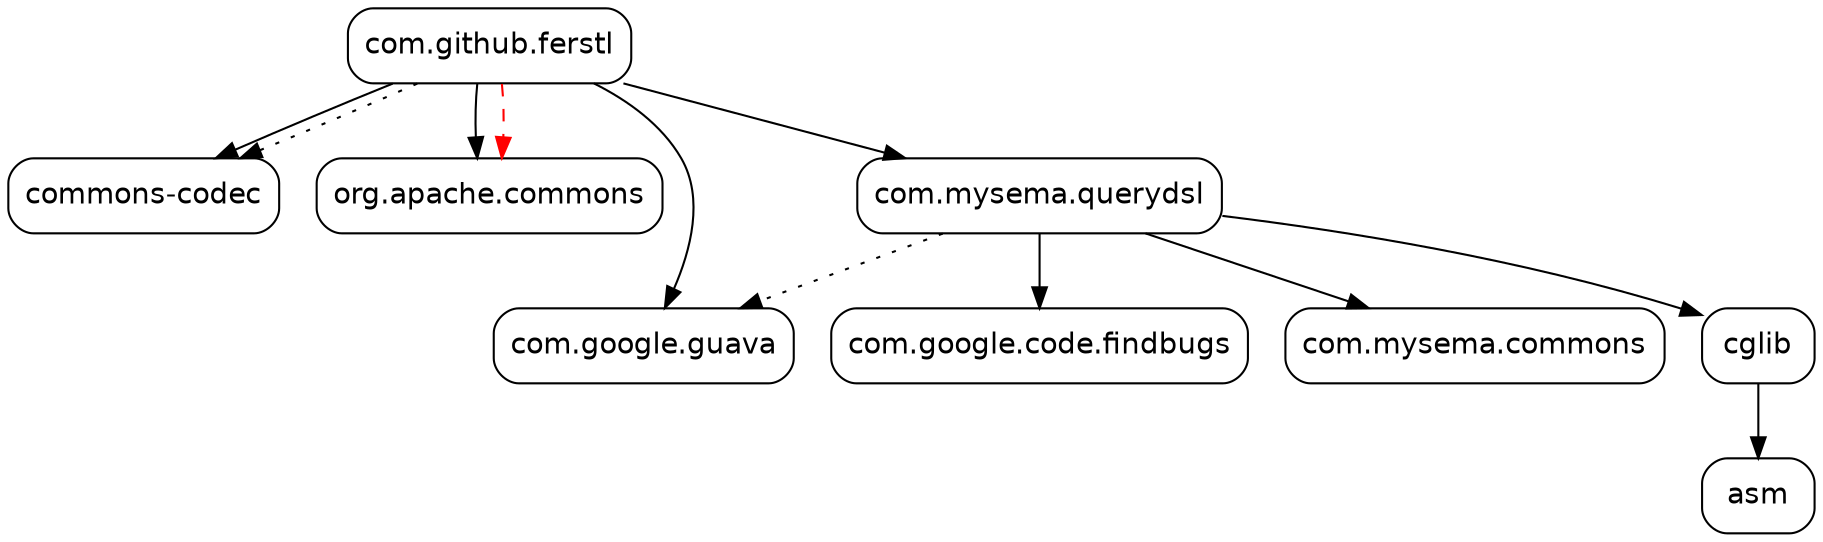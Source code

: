 digraph "module-3" {
  node [shape="box",style="rounded",fontname="Helvetica",fontsize="14"]
  edge [fontsize="10",fontname="Helvetica"]

  // Node Definitions:
  "com.github.ferstl:compile"[label=<<font point-size="14">com.github.ferstl</font>>]
  "commons-codec:compile"[label=<<font point-size="14">commons-codec</font>>]
  "org.apache.commons:compile"[label=<<font point-size="14">org.apache.commons</font>>]
  "com.google.guava:compile"[label=<<font point-size="14">com.google.guava</font>>]
  "com.mysema.querydsl:compile"[label=<<font point-size="14">com.mysema.querydsl</font>>]
  "com.google.code.findbugs:compile"[label=<<font point-size="14">com.google.code.findbugs</font>>]
  "com.mysema.commons:compile"[label=<<font point-size="14">com.mysema.commons</font>>]
  "cglib:compile"[label=<<font point-size="14">cglib</font>>]
  "asm:compile"[label=<<font point-size="14">asm</font>>]

  // Edge Definitions:
  "com.github.ferstl:compile" -> "commons-codec:compile"
  "com.github.ferstl:compile" -> "org.apache.commons:compile"
  "com.github.ferstl:compile" -> "com.google.guava:compile"
  "com.github.ferstl:compile" -> "commons-codec:compile"[style="dotted"]
  "com.github.ferstl:compile" -> "org.apache.commons:compile"[style="dashed",color="red",fontcolor="red"]
  "com.github.ferstl:compile" -> "com.mysema.querydsl:compile"
  "com.mysema.querydsl:compile" -> "com.google.guava:compile"[style="dotted"]
  "com.mysema.querydsl:compile" -> "com.google.code.findbugs:compile"
  "com.mysema.querydsl:compile" -> "com.mysema.commons:compile"
  "com.mysema.querydsl:compile" -> "cglib:compile"
  "cglib:compile" -> "asm:compile"
}